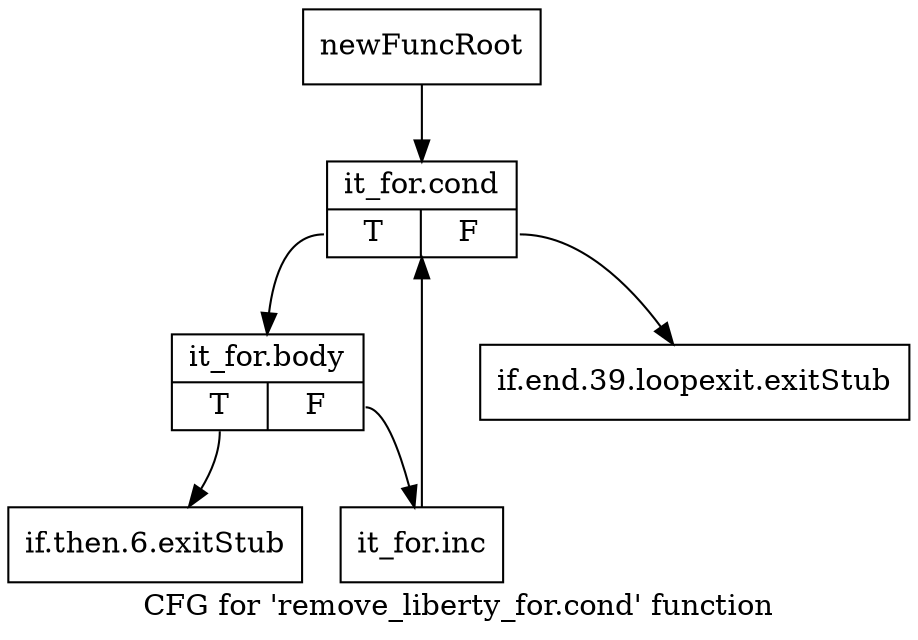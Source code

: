 digraph "CFG for 'remove_liberty_for.cond' function" {
	label="CFG for 'remove_liberty_for.cond' function";

	Node0x3e62280 [shape=record,label="{newFuncRoot}"];
	Node0x3e62280 -> Node0x3e62370;
	Node0x3e622d0 [shape=record,label="{if.end.39.loopexit.exitStub}"];
	Node0x3e62320 [shape=record,label="{if.then.6.exitStub}"];
	Node0x3e62370 [shape=record,label="{it_for.cond|{<s0>T|<s1>F}}"];
	Node0x3e62370:s0 -> Node0x3e623c0;
	Node0x3e62370:s1 -> Node0x3e622d0;
	Node0x3e623c0 [shape=record,label="{it_for.body|{<s0>T|<s1>F}}"];
	Node0x3e623c0:s0 -> Node0x3e62320;
	Node0x3e623c0:s1 -> Node0x3e62410;
	Node0x3e62410 [shape=record,label="{it_for.inc}"];
	Node0x3e62410 -> Node0x3e62370;
}

